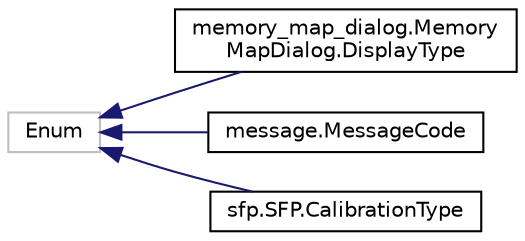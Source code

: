 digraph "Graphical Class Hierarchy"
{
 // LATEX_PDF_SIZE
  edge [fontname="Helvetica",fontsize="10",labelfontname="Helvetica",labelfontsize="10"];
  node [fontname="Helvetica",fontsize="10",shape=record];
  rankdir="LR";
  Node18 [label="Enum",height=0.2,width=0.4,color="grey75", fillcolor="white", style="filled",tooltip=" "];
  Node18 -> Node0 [dir="back",color="midnightblue",fontsize="10",style="solid",fontname="Helvetica"];
  Node0 [label="memory_map_dialog.Memory\lMapDialog.DisplayType",height=0.2,width=0.4,color="black", fillcolor="white", style="filled",URL="$classmemory__map__dialog_1_1MemoryMapDialog_1_1DisplayType.html",tooltip=" "];
  Node18 -> Node20 [dir="back",color="midnightblue",fontsize="10",style="solid",fontname="Helvetica"];
  Node20 [label="message.MessageCode",height=0.2,width=0.4,color="black", fillcolor="white", style="filled",URL="$classmessage_1_1MessageCode.html",tooltip=" "];
  Node18 -> Node21 [dir="back",color="midnightblue",fontsize="10",style="solid",fontname="Helvetica"];
  Node21 [label="sfp.SFP.CalibrationType",height=0.2,width=0.4,color="black", fillcolor="white", style="filled",URL="$classsfp_1_1SFP_1_1CalibrationType.html",tooltip=" "];
}
